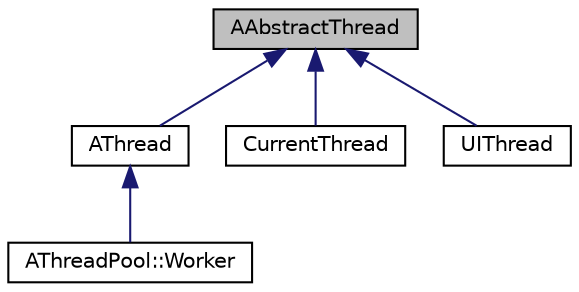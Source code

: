 digraph "AAbstractThread"
{
 // LATEX_PDF_SIZE
  edge [fontname="Helvetica",fontsize="10",labelfontname="Helvetica",labelfontsize="10"];
  node [fontname="Helvetica",fontsize="10",shape=record];
  Node1 [label="AAbstractThread",height=0.2,width=0.4,color="black", fillcolor="grey75", style="filled", fontcolor="black",tooltip="Represents an abstract thread. Not all threads are created through AThread - these are interfaced wit..."];
  Node1 -> Node2 [dir="back",color="midnightblue",fontsize="10",style="solid",fontname="Helvetica"];
  Node2 [label="AThread",height=0.2,width=0.4,color="black", fillcolor="white", style="filled",URL="$classAThread.html",tooltip="Represents a user-defined thread."];
  Node2 -> Node3 [dir="back",color="midnightblue",fontsize="10",style="solid",fontname="Helvetica"];
  Node3 [label="AThreadPool::Worker",height=0.2,width=0.4,color="black", fillcolor="white", style="filled",URL="$classAThreadPool_1_1Worker.html",tooltip=" "];
  Node1 -> Node4 [dir="back",color="midnightblue",fontsize="10",style="solid",fontname="Helvetica"];
  Node4 [label="CurrentThread",height=0.2,width=0.4,color="black", fillcolor="white", style="filled",URL="$classCurrentThread.html",tooltip=" "];
  Node1 -> Node5 [dir="back",color="midnightblue",fontsize="10",style="solid",fontname="Helvetica"];
  Node5 [label="UIThread",height=0.2,width=0.4,color="black", fillcolor="white", style="filled",URL="$classUIThread.html",tooltip=" "];
}
